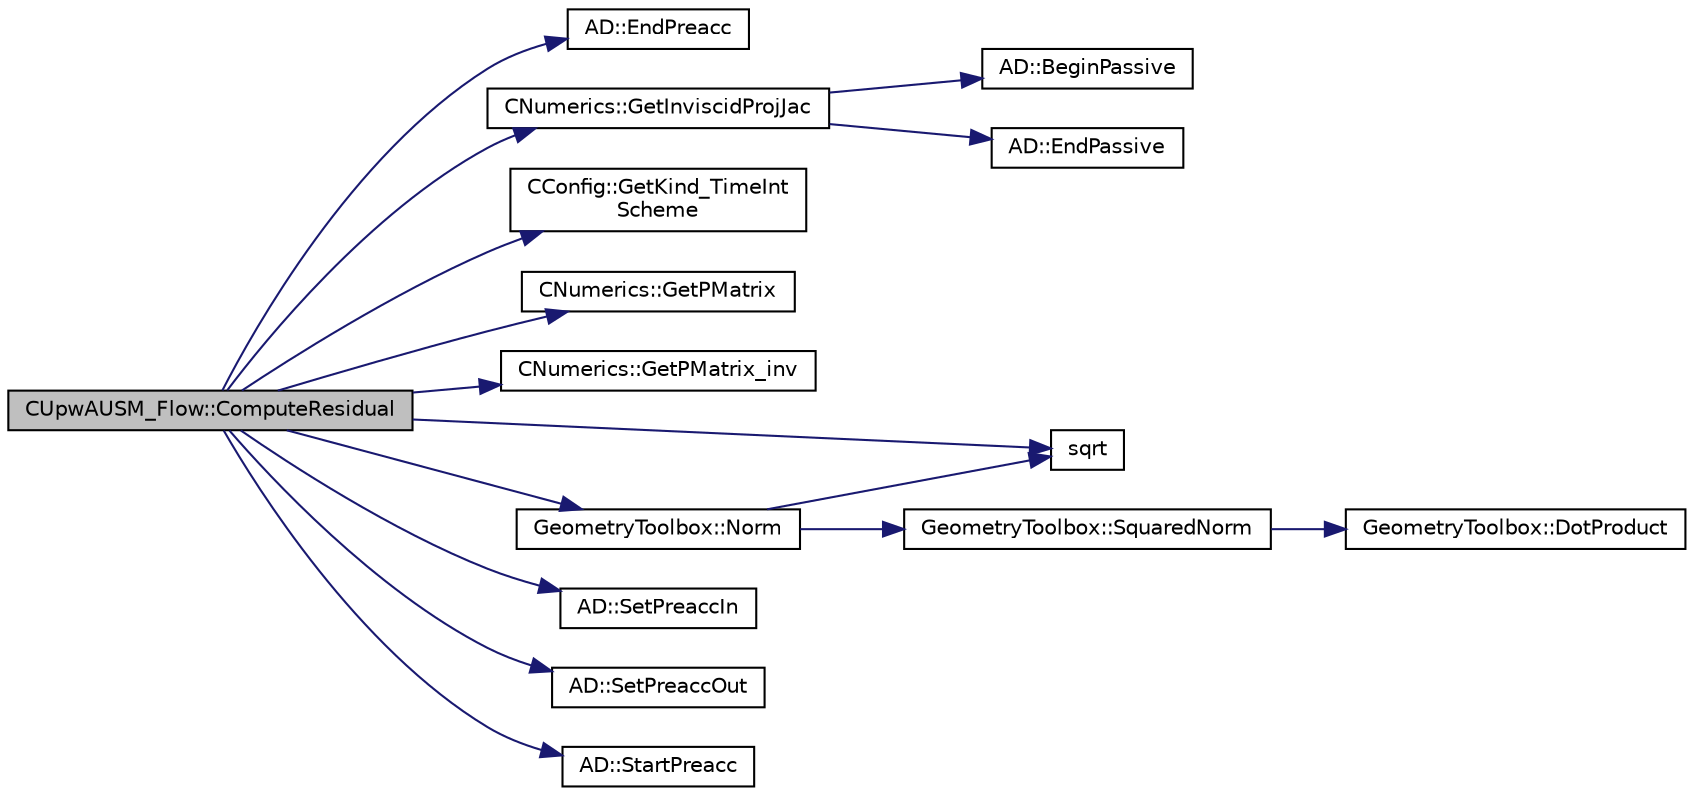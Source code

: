 digraph "CUpwAUSM_Flow::ComputeResidual"
{
 // LATEX_PDF_SIZE
  edge [fontname="Helvetica",fontsize="10",labelfontname="Helvetica",labelfontsize="10"];
  node [fontname="Helvetica",fontsize="10",shape=record];
  rankdir="LR";
  Node1 [label="CUpwAUSM_Flow::ComputeResidual",height=0.2,width=0.4,color="black", fillcolor="grey75", style="filled", fontcolor="black",tooltip="Compute the Roe's flux between two nodes i and j."];
  Node1 -> Node2 [color="midnightblue",fontsize="10",style="solid",fontname="Helvetica"];
  Node2 [label="AD::EndPreacc",height=0.2,width=0.4,color="black", fillcolor="white", style="filled",URL="$namespaceAD.html#a309d057a92faa60a3a760254678ec9ea",tooltip="Ends a preaccumulation section and computes the local Jacobi matrix of a code section using the varia..."];
  Node1 -> Node3 [color="midnightblue",fontsize="10",style="solid",fontname="Helvetica"];
  Node3 [label="CNumerics::GetInviscidProjJac",height=0.2,width=0.4,color="black", fillcolor="white", style="filled",URL="$classCNumerics.html#aa5c49df663f9dce38e2073ef22580099",tooltip="Compute the projection of the inviscid Jacobian matrices."];
  Node3 -> Node4 [color="midnightblue",fontsize="10",style="solid",fontname="Helvetica"];
  Node4 [label="AD::BeginPassive",height=0.2,width=0.4,color="black", fillcolor="white", style="filled",URL="$namespaceAD.html#a17303e0b54570243d54732b02655f9a5",tooltip="Start a passive region, i.e. stop recording."];
  Node3 -> Node5 [color="midnightblue",fontsize="10",style="solid",fontname="Helvetica"];
  Node5 [label="AD::EndPassive",height=0.2,width=0.4,color="black", fillcolor="white", style="filled",URL="$namespaceAD.html#af5a5809a923faf03119828c329bc2db7",tooltip="End a passive region, i.e. start recording if we were recording before."];
  Node1 -> Node6 [color="midnightblue",fontsize="10",style="solid",fontname="Helvetica"];
  Node6 [label="CConfig::GetKind_TimeInt\lScheme",height=0.2,width=0.4,color="black", fillcolor="white", style="filled",URL="$classCConfig.html#ad16f71356f146b530fb1fbb45444525c",tooltip="Get the kind of time integration method."];
  Node1 -> Node7 [color="midnightblue",fontsize="10",style="solid",fontname="Helvetica"];
  Node7 [label="CNumerics::GetPMatrix",height=0.2,width=0.4,color="black", fillcolor="white", style="filled",URL="$classCNumerics.html#a0cdc123e57a6bfc79f12bbdc0d26fe72",tooltip="Computation of the matrix P for a generic fluid model."];
  Node1 -> Node8 [color="midnightblue",fontsize="10",style="solid",fontname="Helvetica"];
  Node8 [label="CNumerics::GetPMatrix_inv",height=0.2,width=0.4,color="black", fillcolor="white", style="filled",URL="$classCNumerics.html#a668f0459f14870291b9ff0cc3a916f35",tooltip="Computation of the matrix P^{-1}, this matrix diagonalize the conservative Jacobians in the form $P^{..."];
  Node1 -> Node9 [color="midnightblue",fontsize="10",style="solid",fontname="Helvetica"];
  Node9 [label="GeometryToolbox::Norm",height=0.2,width=0.4,color="black", fillcolor="white", style="filled",URL="$group__GeometryToolbox.html#gad8b24e50333c9a8378f7abf18222f36a",tooltip=" "];
  Node9 -> Node10 [color="midnightblue",fontsize="10",style="solid",fontname="Helvetica"];
  Node10 [label="sqrt",height=0.2,width=0.4,color="black", fillcolor="white", style="filled",URL="$group__SIMD.html#ga54a1925ab40fb4249ea255072520de35",tooltip=" "];
  Node9 -> Node11 [color="midnightblue",fontsize="10",style="solid",fontname="Helvetica"];
  Node11 [label="GeometryToolbox::SquaredNorm",height=0.2,width=0.4,color="black", fillcolor="white", style="filled",URL="$group__GeometryToolbox.html#ga98c9b9314cc6352c9bba49b8cfb4b056",tooltip=" "];
  Node11 -> Node12 [color="midnightblue",fontsize="10",style="solid",fontname="Helvetica"];
  Node12 [label="GeometryToolbox::DotProduct",height=0.2,width=0.4,color="black", fillcolor="white", style="filled",URL="$group__GeometryToolbox.html#ga7ec3e1e20fab73dbf0159fe38492cc89",tooltip=" "];
  Node1 -> Node13 [color="midnightblue",fontsize="10",style="solid",fontname="Helvetica"];
  Node13 [label="AD::SetPreaccIn",height=0.2,width=0.4,color="black", fillcolor="white", style="filled",URL="$namespaceAD.html#aa163589c94af6ddfdbcf901ecc76ac77",tooltip="Sets the scalar inputs of a preaccumulation section."];
  Node1 -> Node14 [color="midnightblue",fontsize="10",style="solid",fontname="Helvetica"];
  Node14 [label="AD::SetPreaccOut",height=0.2,width=0.4,color="black", fillcolor="white", style="filled",URL="$namespaceAD.html#a96f26aa5f6909173e990e03b864fec33",tooltip="Sets the scalar outputs of a preaccumulation section."];
  Node1 -> Node10 [color="midnightblue",fontsize="10",style="solid",fontname="Helvetica"];
  Node1 -> Node15 [color="midnightblue",fontsize="10",style="solid",fontname="Helvetica"];
  Node15 [label="AD::StartPreacc",height=0.2,width=0.4,color="black", fillcolor="white", style="filled",URL="$namespaceAD.html#a2a1e9c4b109fd751e84132c9495de3ff",tooltip="Starts a new preaccumulation section and sets the input variables."];
}
